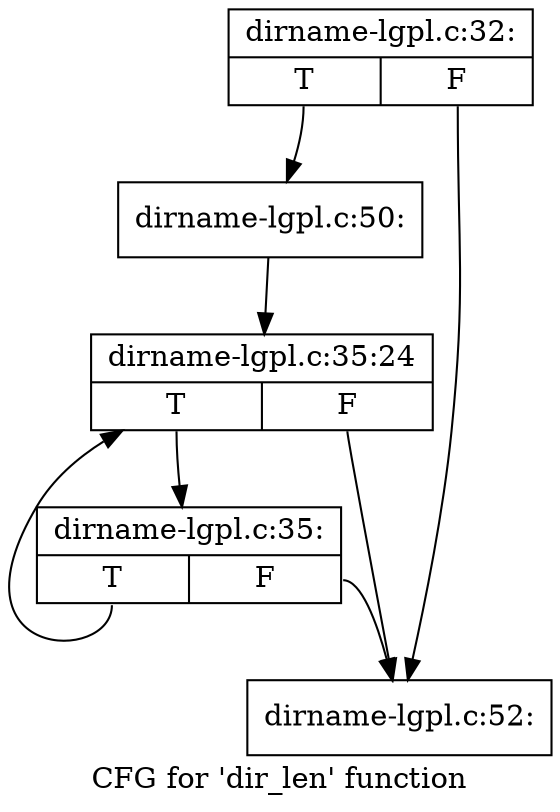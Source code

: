 digraph "CFG for 'dir_len' function" {
	label="CFG for 'dir_len' function";

	Node0xc29cda0 [shape=record,label="{dirname-lgpl.c:32:|{<s0>T|<s1>F}}"];
	Node0xc29cda0:s0 -> Node0xc3508c0;
	Node0xc29cda0:s1 -> Node0xc2a6b90;
	Node0xc3508c0 [shape=record,label="{dirname-lgpl.c:50:}"];
	Node0xc3508c0 -> Node0xc2a7420;
	Node0xc2a7890 [shape=record,label="{dirname-lgpl.c:35:|{<s0>T|<s1>F}}"];
	Node0xc2a7890:s0 -> Node0xc2a7420;
	Node0xc2a7890:s1 -> Node0xc2a6b90;
	Node0xc2a7420 [shape=record,label="{dirname-lgpl.c:35:24|{<s0>T|<s1>F}}"];
	Node0xc2a7420:s0 -> Node0xc2a7890;
	Node0xc2a7420:s1 -> Node0xc2a6b90;
	Node0xc2a6b90 [shape=record,label="{dirname-lgpl.c:52:}"];
}
